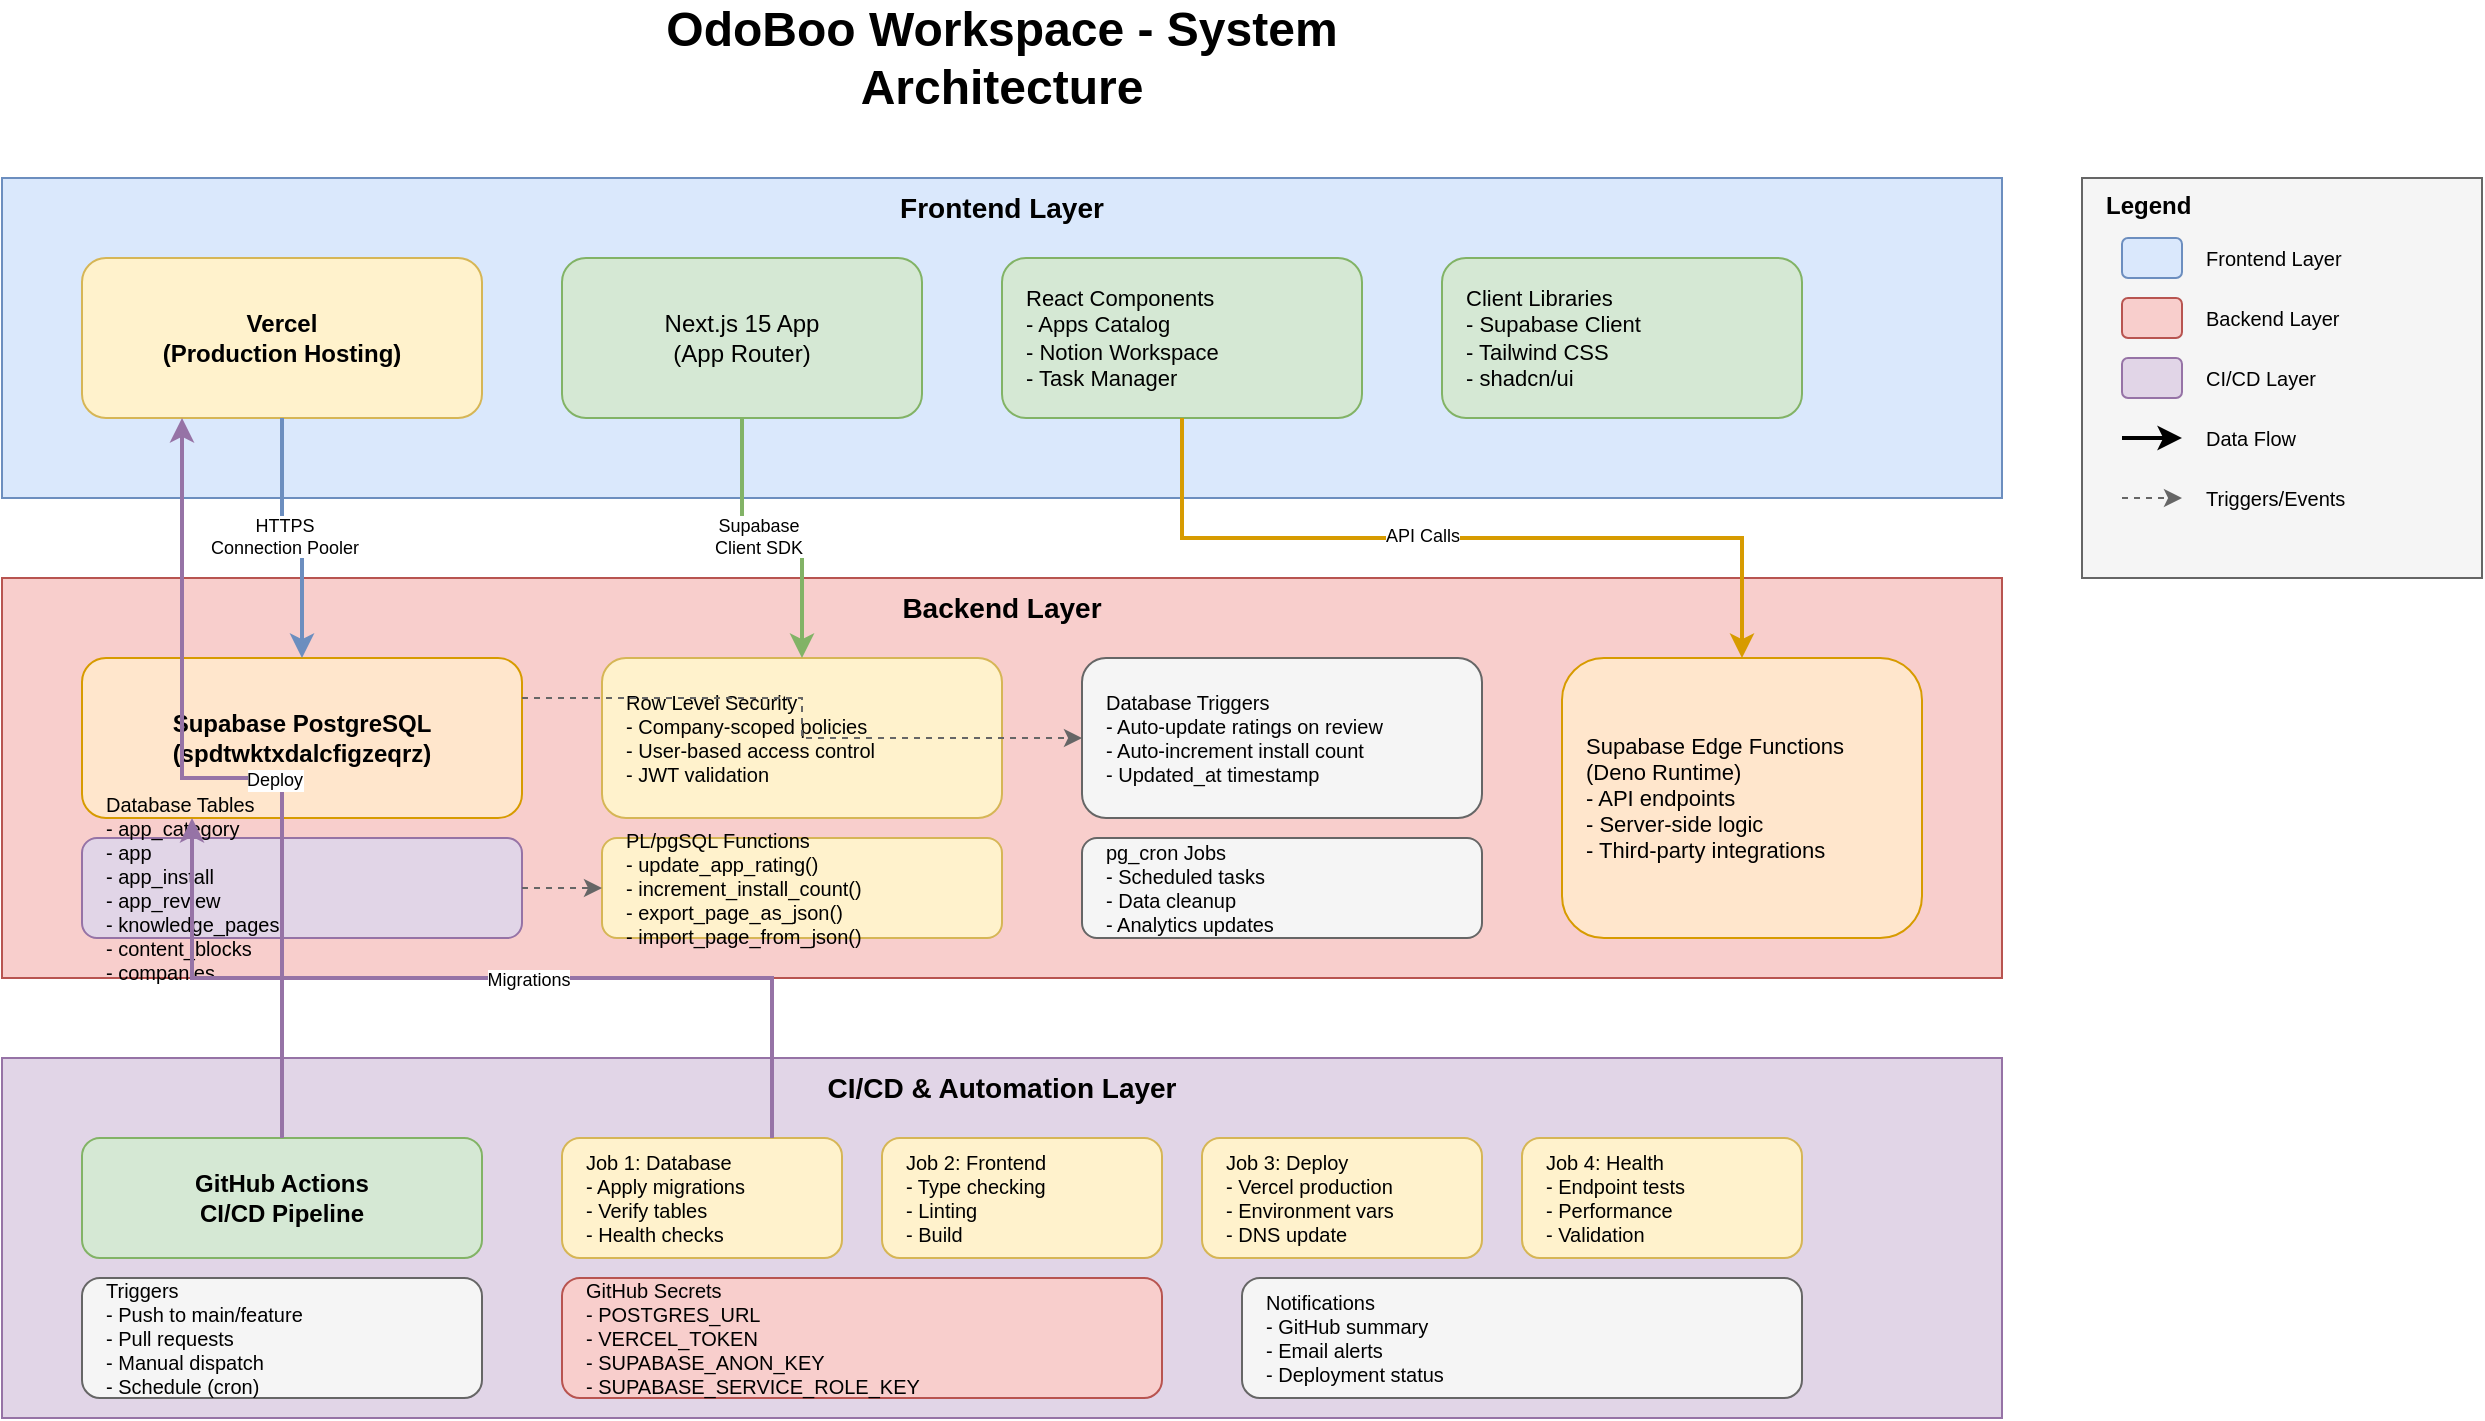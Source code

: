 <mxfile version="24.7.17">
  <diagram id="system-architecture" name="System Architecture">
    <mxGraphModel dx="1434" dy="844" grid="1" gridSize="10" guides="1" tooltips="1" connect="1" arrows="1" fold="1" page="1" pageScale="1" pageWidth="1169" pageHeight="827" math="0" shadow="0">
      <root>
        <mxCell id="0" />
        <mxCell id="1" parent="0" />

        <!-- Title -->
        <mxCell id="title" value="OdoBoo Workspace - System Architecture" style="text;html=1;strokeColor=none;fillColor=none;align=center;verticalAlign=middle;whiteSpace=wrap;rounded=0;fontSize=24;fontStyle=1" vertex="1" parent="1">
          <mxGeometry x="340" y="40" width="480" height="40" as="geometry" />
        </mxCell>

        <!-- Frontend Layer -->
        <mxCell id="frontend-layer" value="Frontend Layer" style="rounded=0;whiteSpace=wrap;html=1;fillColor=#dae8fc;strokeColor=#6c8ebf;fontSize=14;fontStyle=1;verticalAlign=top;" vertex="1" parent="1">
          <mxGeometry x="80" y="120" width="1000" height="160" as="geometry" />
        </mxCell>

        <!-- Vercel Deployment -->
        <mxCell id="vercel" value="Vercel&#xa;(Production Hosting)" style="rounded=1;whiteSpace=wrap;html=1;fillColor=#fff2cc;strokeColor=#d6b656;fontSize=12;fontStyle=1" vertex="1" parent="1">
          <mxGeometry x="120" y="160" width="200" height="80" as="geometry" />
        </mxCell>

        <!-- Next.js App -->
        <mxCell id="nextjs" value="Next.js 15 App&#xa;(App Router)" style="rounded=1;whiteSpace=wrap;html=1;fillColor=#d5e8d4;strokeColor=#82b366;fontSize=12" vertex="1" parent="1">
          <mxGeometry x="360" y="160" width="180" height="80" as="geometry" />
        </mxCell>

        <!-- React Components -->
        <mxCell id="components" value="React Components&#xa;- Apps Catalog&#xa;- Notion Workspace&#xa;- Task Manager" style="rounded=1;whiteSpace=wrap;html=1;fillColor=#d5e8d4;strokeColor=#82b366;fontSize=11;align=left;spacingLeft=10" vertex="1" parent="1">
          <mxGeometry x="580" y="160" width="180" height="80" as="geometry" />
        </mxCell>

        <!-- Client Libraries -->
        <mxCell id="client-libs" value="Client Libraries&#xa;- Supabase Client&#xa;- Tailwind CSS&#xa;- shadcn/ui" style="rounded=1;whiteSpace=wrap;html=1;fillColor=#d5e8d4;strokeColor=#82b366;fontSize=11;align=left;spacingLeft=10" vertex="1" parent="1">
          <mxGeometry x="800" y="160" width="180" height="80" as="geometry" />
        </mxCell>

        <!-- Backend Layer -->
        <mxCell id="backend-layer" value="Backend Layer" style="rounded=0;whiteSpace=wrap;html=1;fillColor=#f8cecc;strokeColor=#b85450;fontSize=14;fontStyle=1;verticalAlign=top;" vertex="1" parent="1">
          <mxGeometry x="80" y="320" width="1000" height="200" as="geometry" />
        </mxCell>

        <!-- Supabase PostgreSQL -->
        <mxCell id="supabase-db" value="Supabase PostgreSQL&#xa;(spdtwktxdalcfigzeqrz)" style="rounded=1;whiteSpace=wrap;html=1;fillColor=#ffe6cc;strokeColor=#d79b00;fontSize=12;fontStyle=1" vertex="1" parent="1">
          <mxGeometry x="120" y="360" width="220" height="80" as="geometry" />
        </mxCell>

        <!-- Database Tables -->
        <mxCell id="db-tables" value="Database Tables&#xa;- app_category&#xa;- app&#xa;- app_install&#xa;- app_review&#xa;- knowledge_pages&#xa;- content_blocks&#xa;- companies" style="rounded=1;whiteSpace=wrap;html=1;fillColor=#e1d5e7;strokeColor=#9673a6;fontSize=10;align=left;spacingLeft=10" vertex="1" parent="1">
          <mxGeometry x="120" y="450" width="220" height="50" as="geometry" />
        </mxCell>

        <!-- RLS Policies -->
        <mxCell id="rls" value="Row Level Security&#xa;- Company-scoped policies&#xa;- User-based access control&#xa;- JWT validation" style="rounded=1;whiteSpace=wrap;html=1;fillColor=#fff2cc;strokeColor=#d6b656;fontSize=10;align=left;spacingLeft=10" vertex="1" parent="1">
          <mxGeometry x="380" y="360" width="200" height="80" as="geometry" />
        </mxCell>

        <!-- Database Functions -->
        <mxCell id="db-functions" value="PL/pgSQL Functions&#xa;- update_app_rating()&#xa;- increment_install_count()&#xa;- export_page_as_json()&#xa;- import_page_from_json()" style="rounded=1;whiteSpace=wrap;html=1;fillColor=#fff2cc;strokeColor=#d6b656;fontSize=10;align=left;spacingLeft=10" vertex="1" parent="1">
          <mxGeometry x="380" y="450" width="200" height="50" as="geometry" />
        </mxCell>

        <!-- Triggers -->
        <mxCell id="triggers" value="Database Triggers&#xa;- Auto-update ratings on review&#xa;- Auto-increment install count&#xa;- Updated_at timestamp" style="rounded=1;whiteSpace=wrap;html=1;fillColor=#f5f5f5;strokeColor=#666666;fontSize=10;align=left;spacingLeft=10" vertex="1" parent="1">
          <mxGeometry x="620" y="360" width="200" height="80" as="geometry" />
        </mxCell>

        <!-- pg_cron -->
        <mxCell id="pgcron" value="pg_cron Jobs&#xa;- Scheduled tasks&#xa;- Data cleanup&#xa;- Analytics updates" style="rounded=1;whiteSpace=wrap;html=1;fillColor=#f5f5f5;strokeColor=#666666;fontSize=10;align=left;spacingLeft=10" vertex="1" parent="1">
          <mxGeometry x="620" y="450" width="200" height="50" as="geometry" />
        </mxCell>

        <!-- Edge Functions -->
        <mxCell id="edge-functions" value="Supabase Edge Functions&#xa;(Deno Runtime)&#xa;- API endpoints&#xa;- Server-side logic&#xa;- Third-party integrations" style="rounded=1;whiteSpace=wrap;html=1;fillColor=#ffe6cc;strokeColor=#d79b00;fontSize=11;align=left;spacingLeft=10" vertex="1" parent="1">
          <mxGeometry x="860" y="360" width="180" height="140" as="geometry" />
        </mxCell>

        <!-- CI/CD Layer -->
        <mxCell id="cicd-layer" value="CI/CD &amp; Automation Layer" style="rounded=0;whiteSpace=wrap;html=1;fillColor=#e1d5e7;strokeColor=#9673a6;fontSize=14;fontStyle=1;verticalAlign=top;" vertex="1" parent="1">
          <mxGeometry x="80" y="560" width="1000" height="180" as="geometry" />
        </mxCell>

        <!-- GitHub Actions -->
        <mxCell id="github-actions" value="GitHub Actions&#xa;CI/CD Pipeline" style="rounded=1;whiteSpace=wrap;html=1;fillColor=#d5e8d4;strokeColor=#82b366;fontSize=12;fontStyle=1" vertex="1" parent="1">
          <mxGeometry x="120" y="600" width="200" height="60" as="geometry" />
        </mxCell>

        <!-- Database Migrations Job -->
        <mxCell id="job-db" value="Job 1: Database&#xa;- Apply migrations&#xa;- Verify tables&#xa;- Health checks" style="rounded=1;whiteSpace=wrap;html=1;fillColor=#fff2cc;strokeColor=#d6b656;fontSize=10;align=left;spacingLeft=10" vertex="1" parent="1">
          <mxGeometry x="360" y="600" width="140" height="60" as="geometry" />
        </mxCell>

        <!-- Frontend Test Job -->
        <mxCell id="job-test" value="Job 2: Frontend&#xa;- Type checking&#xa;- Linting&#xa;- Build" style="rounded=1;whiteSpace=wrap;html=1;fillColor=#fff2cc;strokeColor=#d6b656;fontSize=10;align=left;spacingLeft=10" vertex="1" parent="1">
          <mxGeometry x="520" y="600" width="140" height="60" as="geometry" />
        </mxCell>

        <!-- Deploy Job -->
        <mxCell id="job-deploy" value="Job 3: Deploy&#xa;- Vercel production&#xa;- Environment vars&#xa;- DNS update" style="rounded=1;whiteSpace=wrap;html=1;fillColor=#fff2cc;strokeColor=#d6b656;fontSize=10;align=left;spacingLeft=10" vertex="1" parent="1">
          <mxGeometry x="680" y="600" width="140" height="60" as="geometry" />
        </mxCell>

        <!-- Health Check Job -->
        <mxCell id="job-health" value="Job 4: Health&#xa;- Endpoint tests&#xa;- Performance&#xa;- Validation" style="rounded=1;whiteSpace=wrap;html=1;fillColor=#fff2cc;strokeColor=#d6b656;fontSize=10;align=left;spacingLeft=10" vertex="1" parent="1">
          <mxGeometry x="840" y="600" width="140" height="60" as="geometry" />
        </mxCell>

        <!-- Workflow Triggers -->
        <mxCell id="triggers-ci" value="Triggers&#xa;- Push to main/feature&#xa;- Pull requests&#xa;- Manual dispatch&#xa;- Schedule (cron)" style="rounded=1;whiteSpace=wrap;html=1;fillColor=#f5f5f5;strokeColor=#666666;fontSize=10;align=left;spacingLeft=10" vertex="1" parent="1">
          <mxGeometry x="120" y="670" width="200" height="60" as="geometry" />
        </mxCell>

        <!-- Secrets -->
        <mxCell id="secrets" value="GitHub Secrets&#xa;- POSTGRES_URL&#xa;- VERCEL_TOKEN&#xa;- SUPABASE_ANON_KEY&#xa;- SUPABASE_SERVICE_ROLE_KEY" style="rounded=1;whiteSpace=wrap;html=1;fillColor=#f8cecc;strokeColor=#b85450;fontSize=10;align=left;spacingLeft=10" vertex="1" parent="1">
          <mxGeometry x="360" y="670" width="300" height="60" as="geometry" />
        </mxCell>

        <!-- Notifications -->
        <mxCell id="notifications" value="Notifications&#xa;- GitHub summary&#xa;- Email alerts&#xa;- Deployment status" style="rounded=1;whiteSpace=wrap;html=1;fillColor=#f5f5f5;strokeColor=#666666;fontSize=10;align=left;spacingLeft=10" vertex="1" parent="1">
          <mxGeometry x="700" y="670" width="280" height="60" as="geometry" />
        </mxCell>

        <!-- Connections: Frontend to Backend -->
        <mxCell id="conn1" style="edgeStyle=orthogonalEdgeStyle;rounded=0;orthogonalLoop=1;jettySize=auto;html=1;exitX=0.5;exitY=1;exitDx=0;exitDy=0;entryX=0.5;entryY=0;entryDx=0;entryDy=0;strokeWidth=2;strokeColor=#6c8ebf;" edge="1" parent="1" source="vercel" target="supabase-db">
          <mxGeometry relative="1" as="geometry" />
        </mxCell>
        <mxCell id="conn1-label" value="HTTPS&#xa;Connection Pooler" style="edgeLabel;html=1;align=center;verticalAlign=middle;resizable=0;points=[];fontSize=9;" vertex="1" connectable="0" parent="conn1">
          <mxGeometry x="-0.1" y="1" relative="1" as="geometry">
            <mxPoint as="offset" />
          </mxGeometry>
        </mxCell>

        <mxCell id="conn2" style="edgeStyle=orthogonalEdgeStyle;rounded=0;orthogonalLoop=1;jettySize=auto;html=1;exitX=0.5;exitY=1;exitDx=0;exitDy=0;entryX=0.5;entryY=0;entryDx=0;entryDy=0;strokeWidth=2;strokeColor=#82b366;" edge="1" parent="1" source="nextjs" target="rls">
          <mxGeometry relative="1" as="geometry" />
        </mxCell>
        <mxCell id="conn2-label" value="Supabase&#xa;Client SDK" style="edgeLabel;html=1;align=center;verticalAlign=middle;resizable=0;points=[];fontSize=9;" vertex="1" connectable="0" parent="conn2">
          <mxGeometry x="-0.1" y="1" relative="1" as="geometry">
            <mxPoint as="offset" />
          </mxGeometry>
        </mxCell>

        <mxCell id="conn3" style="edgeStyle=orthogonalEdgeStyle;rounded=0;orthogonalLoop=1;jettySize=auto;html=1;exitX=0.5;exitY=1;exitDx=0;exitDy=0;entryX=0.5;entryY=0;entryDx=0;entryDy=0;strokeWidth=2;strokeColor=#d79b00;" edge="1" parent="1" source="components" target="edge-functions">
          <mxGeometry relative="1" as="geometry" />
        </mxCell>
        <mxCell id="conn3-label" value="API Calls" style="edgeLabel;html=1;align=center;verticalAlign=middle;resizable=0;points=[];fontSize=9;" vertex="1" connectable="0" parent="conn3">
          <mxGeometry x="-0.1" y="1" relative="1" as="geometry">
            <mxPoint as="offset" />
          </mxGeometry>
        </mxCell>

        <!-- Connections: Database to Functions/Triggers -->
        <mxCell id="conn4" style="edgeStyle=orthogonalEdgeStyle;rounded=0;orthogonalLoop=1;jettySize=auto;html=1;exitX=1;exitY=0.5;exitDx=0;exitDy=0;entryX=0;entryY=0.5;entryDx=0;entryDy=0;strokeWidth=1;strokeColor=#666666;dashed=1;" edge="1" parent="1" source="db-tables" target="db-functions">
          <mxGeometry relative="1" as="geometry" />
        </mxCell>

        <mxCell id="conn5" style="edgeStyle=orthogonalEdgeStyle;rounded=0;orthogonalLoop=1;jettySize=auto;html=1;exitX=1;exitY=0.25;exitDx=0;exitDy=0;entryX=0;entryY=0.5;entryDx=0;entryDy=0;strokeWidth=1;strokeColor=#666666;dashed=1;" edge="1" parent="1" source="supabase-db" target="triggers">
          <mxGeometry relative="1" as="geometry" />
        </mxCell>

        <!-- Connections: CI/CD to Deployment -->
        <mxCell id="conn6" style="edgeStyle=orthogonalEdgeStyle;rounded=0;orthogonalLoop=1;jettySize=auto;html=1;exitX=0.5;exitY=0;exitDx=0;exitDy=0;entryX=0.25;entryY=1;entryDx=0;entryDy=0;strokeWidth=2;strokeColor=#9673a6;" edge="1" parent="1" source="github-actions" target="vercel">
          <mxGeometry relative="1" as="geometry" />
        </mxCell>
        <mxCell id="conn6-label" value="Deploy" style="edgeLabel;html=1;align=center;verticalAlign=middle;resizable=0;points=[];fontSize=9;" vertex="1" connectable="0" parent="conn6">
          <mxGeometry x="-0.1" y="1" relative="1" as="geometry">
            <mxPoint as="offset" />
          </mxGeometry>
        </mxCell>

        <mxCell id="conn7" style="edgeStyle=orthogonalEdgeStyle;rounded=0;orthogonalLoop=1;jettySize=auto;html=1;exitX=0.75;exitY=0;exitDx=0;exitDy=0;entryX=0.25;entryY=1;entryDx=0;entryDy=0;strokeWidth=2;strokeColor=#9673a6;" edge="1" parent="1" source="job-db" target="supabase-db">
          <mxGeometry relative="1" as="geometry" />
        </mxCell>
        <mxCell id="conn7-label" value="Migrations" style="edgeLabel;html=1;align=center;verticalAlign=middle;resizable=0;points=[];fontSize=9;" vertex="1" connectable="0" parent="conn7">
          <mxGeometry x="-0.1" y="1" relative="1" as="geometry">
            <mxPoint as="offset" />
          </mxGeometry>
        </mxCell>

        <!-- Legend -->
        <mxCell id="legend" value="Legend" style="rounded=0;whiteSpace=wrap;html=1;fillColor=#f5f5f5;strokeColor=#666666;fontSize=12;fontStyle=1;verticalAlign=top;align=left;spacingLeft=10" vertex="1" parent="1">
          <mxGeometry x="1120" y="120" width="200" height="200" as="geometry" />
        </mxCell>

        <mxCell id="legend1" value="" style="rounded=1;whiteSpace=wrap;html=1;fillColor=#dae8fc;strokeColor=#6c8ebf;" vertex="1" parent="1">
          <mxGeometry x="1140" y="150" width="30" height="20" as="geometry" />
        </mxCell>
        <mxCell id="legend1-text" value="Frontend Layer" style="text;html=1;strokeColor=none;fillColor=none;align=left;verticalAlign=middle;whiteSpace=wrap;rounded=0;fontSize=10" vertex="1" parent="1">
          <mxGeometry x="1180" y="145" width="120" height="30" as="geometry" />
        </mxCell>

        <mxCell id="legend2" value="" style="rounded=1;whiteSpace=wrap;html=1;fillColor=#f8cecc;strokeColor=#b85450;" vertex="1" parent="1">
          <mxGeometry x="1140" y="180" width="30" height="20" as="geometry" />
        </mxCell>
        <mxCell id="legend2-text" value="Backend Layer" style="text;html=1;strokeColor=none;fillColor=none;align=left;verticalAlign=middle;whiteSpace=wrap;rounded=0;fontSize=10" vertex="1" parent="1">
          <mxGeometry x="1180" y="175" width="120" height="30" as="geometry" />
        </mxCell>

        <mxCell id="legend3" value="" style="rounded=1;whiteSpace=wrap;html=1;fillColor=#e1d5e7;strokeColor=#9673a6;" vertex="1" parent="1">
          <mxGeometry x="1140" y="210" width="30" height="20" as="geometry" />
        </mxCell>
        <mxCell id="legend3-text" value="CI/CD Layer" style="text;html=1;strokeColor=none;fillColor=none;align=left;verticalAlign=middle;whiteSpace=wrap;rounded=0;fontSize=10" vertex="1" parent="1">
          <mxGeometry x="1180" y="205" width="120" height="30" as="geometry" />
        </mxCell>

        <mxCell id="legend4" value="" style="edgeStyle=orthogonalEdgeStyle;rounded=0;orthogonalLoop=1;jettySize=auto;html=1;strokeWidth=2;strokeColor=#000000;" edge="1" parent="1">
          <mxGeometry relative="1" as="geometry">
            <mxPoint x="1140" y="250" as="sourcePoint" />
            <mxPoint x="1170" y="250" as="targetPoint" />
          </mxGeometry>
        </mxCell>
        <mxCell id="legend4-text" value="Data Flow" style="text;html=1;strokeColor=none;fillColor=none;align=left;verticalAlign=middle;whiteSpace=wrap;rounded=0;fontSize=10" vertex="1" parent="1">
          <mxGeometry x="1180" y="235" width="120" height="30" as="geometry" />
        </mxCell>

        <mxCell id="legend5" value="" style="edgeStyle=orthogonalEdgeStyle;rounded=0;orthogonalLoop=1;jettySize=auto;html=1;strokeWidth=1;strokeColor=#666666;dashed=1;" edge="1" parent="1">
          <mxGeometry relative="1" as="geometry">
            <mxPoint x="1140" y="280" as="sourcePoint" />
            <mxPoint x="1170" y="280" as="targetPoint" />
          </mxGeometry>
        </mxCell>
        <mxCell id="legend5-text" value="Triggers/Events" style="text;html=1;strokeColor=none;fillColor=none;align=left;verticalAlign=middle;whiteSpace=wrap;rounded=0;fontSize=10" vertex="1" parent="1">
          <mxGeometry x="1180" y="265" width="120" height="30" as="geometry" />
        </mxCell>

      </root>
    </mxGraphModel>
  </diagram>
</mxfile>
